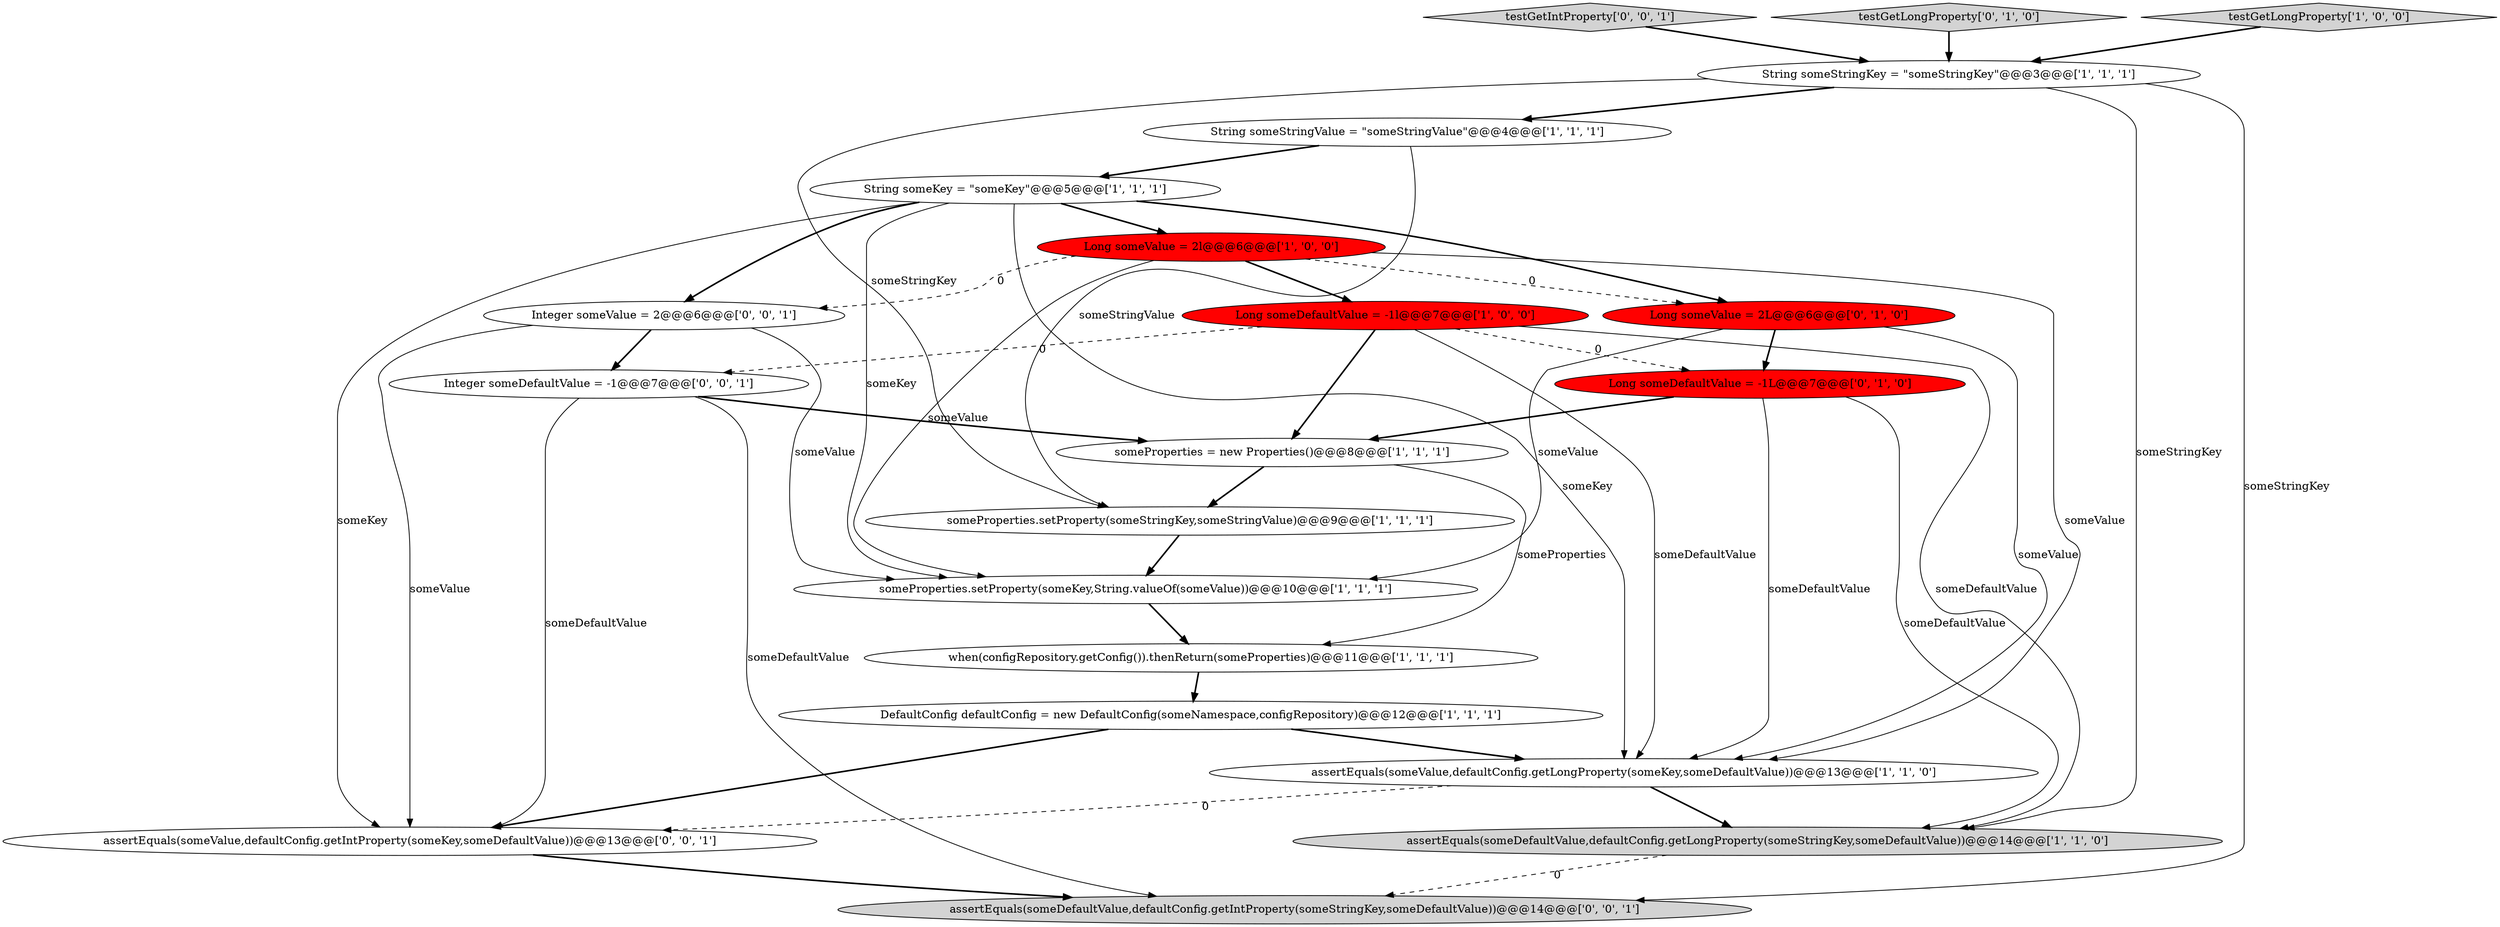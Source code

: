 digraph {
3 [style = filled, label = "DefaultConfig defaultConfig = new DefaultConfig(someNamespace,configRepository)@@@12@@@['1', '1', '1']", fillcolor = white, shape = ellipse image = "AAA0AAABBB1BBB"];
19 [style = filled, label = "Integer someDefaultValue = -1@@@7@@@['0', '0', '1']", fillcolor = white, shape = ellipse image = "AAA0AAABBB3BBB"];
17 [style = filled, label = "testGetIntProperty['0', '0', '1']", fillcolor = lightgray, shape = diamond image = "AAA0AAABBB3BBB"];
15 [style = filled, label = "Long someValue = 2L@@@6@@@['0', '1', '0']", fillcolor = red, shape = ellipse image = "AAA1AAABBB2BBB"];
4 [style = filled, label = "Long someValue = 2l@@@6@@@['1', '0', '0']", fillcolor = red, shape = ellipse image = "AAA1AAABBB1BBB"];
14 [style = filled, label = "Long someDefaultValue = -1L@@@7@@@['0', '1', '0']", fillcolor = red, shape = ellipse image = "AAA1AAABBB2BBB"];
1 [style = filled, label = "String someStringValue = \"someStringValue\"@@@4@@@['1', '1', '1']", fillcolor = white, shape = ellipse image = "AAA0AAABBB1BBB"];
2 [style = filled, label = "someProperties.setProperty(someKey,String.valueOf(someValue))@@@10@@@['1', '1', '1']", fillcolor = white, shape = ellipse image = "AAA0AAABBB1BBB"];
9 [style = filled, label = "when(configRepository.getConfig()).thenReturn(someProperties)@@@11@@@['1', '1', '1']", fillcolor = white, shape = ellipse image = "AAA0AAABBB1BBB"];
16 [style = filled, label = "Integer someValue = 2@@@6@@@['0', '0', '1']", fillcolor = white, shape = ellipse image = "AAA0AAABBB3BBB"];
7 [style = filled, label = "someProperties = new Properties()@@@8@@@['1', '1', '1']", fillcolor = white, shape = ellipse image = "AAA0AAABBB1BBB"];
13 [style = filled, label = "testGetLongProperty['0', '1', '0']", fillcolor = lightgray, shape = diamond image = "AAA0AAABBB2BBB"];
20 [style = filled, label = "assertEquals(someDefaultValue,defaultConfig.getIntProperty(someStringKey,someDefaultValue))@@@14@@@['0', '0', '1']", fillcolor = lightgray, shape = ellipse image = "AAA0AAABBB3BBB"];
8 [style = filled, label = "someProperties.setProperty(someStringKey,someStringValue)@@@9@@@['1', '1', '1']", fillcolor = white, shape = ellipse image = "AAA0AAABBB1BBB"];
11 [style = filled, label = "assertEquals(someValue,defaultConfig.getLongProperty(someKey,someDefaultValue))@@@13@@@['1', '1', '0']", fillcolor = white, shape = ellipse image = "AAA0AAABBB1BBB"];
10 [style = filled, label = "testGetLongProperty['1', '0', '0']", fillcolor = lightgray, shape = diamond image = "AAA0AAABBB1BBB"];
18 [style = filled, label = "assertEquals(someValue,defaultConfig.getIntProperty(someKey,someDefaultValue))@@@13@@@['0', '0', '1']", fillcolor = white, shape = ellipse image = "AAA0AAABBB3BBB"];
12 [style = filled, label = "Long someDefaultValue = -1l@@@7@@@['1', '0', '0']", fillcolor = red, shape = ellipse image = "AAA1AAABBB1BBB"];
5 [style = filled, label = "String someStringKey = \"someStringKey\"@@@3@@@['1', '1', '1']", fillcolor = white, shape = ellipse image = "AAA0AAABBB1BBB"];
6 [style = filled, label = "assertEquals(someDefaultValue,defaultConfig.getLongProperty(someStringKey,someDefaultValue))@@@14@@@['1', '1', '0']", fillcolor = lightgray, shape = ellipse image = "AAA0AAABBB1BBB"];
0 [style = filled, label = "String someKey = \"someKey\"@@@5@@@['1', '1', '1']", fillcolor = white, shape = ellipse image = "AAA0AAABBB1BBB"];
4->2 [style = solid, label="someValue"];
0->16 [style = bold, label=""];
17->5 [style = bold, label=""];
14->6 [style = solid, label="someDefaultValue"];
5->20 [style = solid, label="someStringKey"];
16->2 [style = solid, label="someValue"];
4->16 [style = dashed, label="0"];
15->14 [style = bold, label=""];
5->8 [style = solid, label="someStringKey"];
6->20 [style = dashed, label="0"];
15->11 [style = solid, label="someValue"];
4->11 [style = solid, label="someValue"];
11->6 [style = bold, label=""];
3->11 [style = bold, label=""];
14->11 [style = solid, label="someDefaultValue"];
1->0 [style = bold, label=""];
2->9 [style = bold, label=""];
1->8 [style = solid, label="someStringValue"];
16->19 [style = bold, label=""];
7->8 [style = bold, label=""];
12->6 [style = solid, label="someDefaultValue"];
0->15 [style = bold, label=""];
12->7 [style = bold, label=""];
14->7 [style = bold, label=""];
19->18 [style = solid, label="someDefaultValue"];
3->18 [style = bold, label=""];
5->1 [style = bold, label=""];
18->20 [style = bold, label=""];
10->5 [style = bold, label=""];
12->14 [style = dashed, label="0"];
15->2 [style = solid, label="someValue"];
8->2 [style = bold, label=""];
12->19 [style = dashed, label="0"];
0->4 [style = bold, label=""];
11->18 [style = dashed, label="0"];
16->18 [style = solid, label="someValue"];
4->15 [style = dashed, label="0"];
13->5 [style = bold, label=""];
4->12 [style = bold, label=""];
9->3 [style = bold, label=""];
0->18 [style = solid, label="someKey"];
12->11 [style = solid, label="someDefaultValue"];
19->7 [style = bold, label=""];
5->6 [style = solid, label="someStringKey"];
0->2 [style = solid, label="someKey"];
7->9 [style = solid, label="someProperties"];
0->11 [style = solid, label="someKey"];
19->20 [style = solid, label="someDefaultValue"];
}
